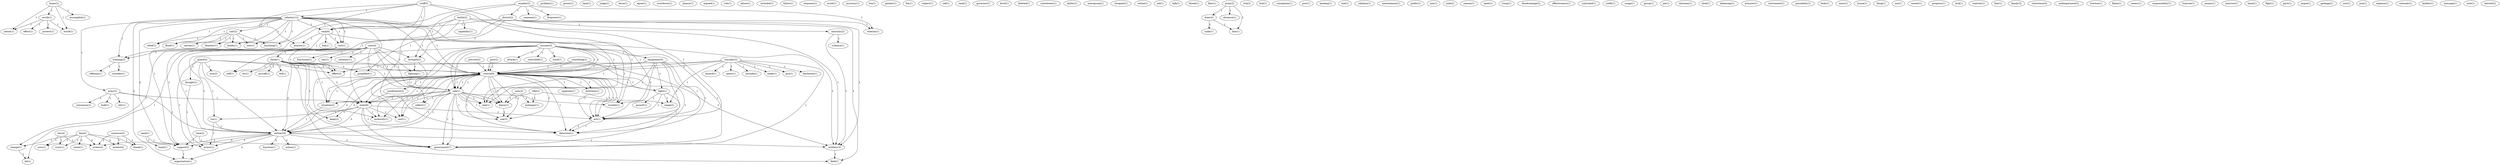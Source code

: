 digraph G {
  home [ label="home(2)" ];
  worth [ label="worth(1)" ];
  accomplish [ label="accomplish(1)" ];
  intent [ label="intent(1)" ];
  world [ label="world(1)" ];
  stuff [ label="stuff(5)" ];
  infantry [ label="infantry(12)" ];
  tank [ label="tank(6)" ];
  act [ label="act(2)" ];
  anything [ label="anything(1)" ];
  armory [ label="armory(1)" ];
  act [ label="act(1)" ];
  deterrent [ label="deterrent(1)" ];
  problem [ label="problem(1)" ];
  power [ label="power(1)" ];
  lane [ label="lane(1)" ];
  judge [ label="judge(1)" ];
  number [ label="number(2)" ];
  someone [ label="someone(1)" ];
  distort [ label="distort(2)" ];
  strength [ label="strength(2)" ];
  firepower [ label="firepower(1)" ];
  relation [ label="relation(1)" ];
  support [ label="support(5)" ];
  force [ label="force(1)" ];
  agree [ label="agree(1)" ];
  overthrow [ label="overthrow(1)" ];
  chance [ label="chance(1)" ];
  argued [ label="argued(1)" ];
  role [ label="role(1)" ];
  case [ label="case(4)" ];
  functional [ label="functional(1)" ];
  side [ label="side(2)" ];
  reflect [ label="reflect(1)" ];
  change [ label="change(1)" ];
  fighting [ label="fighting(1)" ];
  side [ label="side(1)" ];
  war [ label="war(1)" ];
  militia [ label="militia(26)" ];
  bit [ label="bit(1)" ];
  citizenry [ label="citizenry(1)" ];
  army [ label="army(3)" ];
  cost [ label="cost(1)" ];
  unit [ label="unit(2)" ];
  flood [ label="flood(1)" ];
  control [ label="control(1)" ];
  relief [ label="relief(1)" ];
  trouble [ label="trouble(1)" ];
  control [ label="control(9)" ];
  disaster [ label="disaster(1)" ];
  training [ label="training(2)" ];
  builds [ label="builds(1)" ];
  state [ label="state(9)" ];
  sets [ label="sets(1)" ];
  size [ label="size(1)" ];
  organization [ label="organization(1)" ];
  cost [ label="cost(1)" ];
  abuse [ label="abuse(1)" ];
  assume [ label="assume(3)" ];
  attack [ label="attack(1)" ];
  equipment [ label="equipment(4)" ];
  controlled [ label="controlled(1)" ];
  word [ label="word(1)" ];
  authority [ label="authority(1)" ];
  rest [ label="rest(1)" ];
  government [ label="government(7)" ];
  battle [ label="battle(2)" ];
  capability [ label="capability(1)" ];
  self [ label="self(1)" ];
  propelled [ label="propelled(1)" ];
  artillery [ label="artillery(3)" ];
  field [ label="field(1)" ];
  included [ label="included(1)" ];
  follow [ label="follow(1)" ];
  consider [ label="consider(2)" ];
  hazard [ label="hazard(1)" ];
  space [ label="space(1)" ];
  range [ label="range(2)" ];
  mistake [ label="mistake(1)" ];
  make [ label="make(1)" ];
  effect [ label="effect(2)" ];
  gun [ label="gun(1)" ];
  limitation [ label="limitation(1)" ];
  rely [ label="rely(1)" ];
  minumum [ label="minumum(1)" ];
  bulk [ label="bulk(1)" ];
  response [ label="response(1)" ];
  avoid [ label="avoid(1)" ];
  acurracy [ label="acurracy(1)" ];
  ton [ label="ton(1)" ];
  gentler [ label="gentler(1)" ];
  foe [ label="foe(1)" ];
  subject [ label="subject(1)" ];
  something [ label="something(2)" ];
  call [ label="call(1)" ];
  read [ label="read(1)" ];
  think [ label="think(1)" ];
  governor [ label="governor(1)" ];
  level [ label="level(1)" ];
  deleted [ label="deleted(1)" ];
  carries [ label="carries(1)" ];
  constitutes [ label="constitutes(1)" ];
  ability [ label="ability(1)" ];
  minority [ label="minority(2)" ];
  light [ label="light(1)" ];
  newsgroup [ label="newsgroup(1)" ];
  shrapnel [ label="shrapnel(1)" ];
  utilize [ label="utilize(1)" ];
  aid [ label="aid(1)" ];
  talk [ label="talk(1)" ];
  give [ label="give(2)" ];
  threat [ label="threat(1)" ];
  flaw [ label="flaw(1)" ];
  edu [ label="edu(4)" ];
  ucsu [ label="ucsu(1)" ];
  crary [ label="crary(1)" ];
  writes [ label="writes(2)" ];
  dan [ label="dan(4)" ];
  exnet [ label="exnet(1)" ];
  thank [ label="thank(1)" ];
  iastate [ label="iastate(4)" ];
  point [ label="point(2)" ];
  draw [ label="draw(2)" ];
  distance [ label="distance(1)" ];
  line [ label="line(1)" ];
  risk [ label="risk(2)" ];
  bob [ label="bob(1)" ];
  conception [ label="conception(1)" ];
  post [ label="post(1)" ];
  backing [ label="backing(1)" ];
  ask [ label="ask(1)" ];
  justification [ label="justification(2)" ];
  opperate [ label="opperate(1)" ];
  direction [ label="direction(1)" ];
  situation [ label="situation(2)" ];
  doesn [ label="doesn(1)" ];
  see [ label="see(3)" ];
  violence [ label="violence(1)" ];
  end [ label="end(1)" ];
  rebelion [ label="rebelion(1)" ];
  metzenbaum [ label="metzenbaum(1)" ];
  guard [ label="guard(4)" ];
  arm [ label="arm(2)" ];
  thought [ label="thought(1)" ];
  isn [ label="isn(1)" ];
  armor [ label="armor(1)" ];
  prevent [ label="prevent(2)" ];
  public [ label="public(1)" ];
  mix [ label="mix(1)" ];
  mile [ label="mile(2)" ];
  nuke [ label="nuke(1)" ];
  reason [ label="reason(1)" ];
  meet [ label="meet(1)" ];
  troop [ label="troop(1)" ];
  disadvantage [ label="disadvantage(2)" ];
  protect [ label="protect(1)" ];
  effort [ label="effort(1)" ];
  user [ label="user(2)" ];
  endanger [ label="endanger(1)" ];
  effectiveness [ label="effectiveness(1)" ];
  controled [ label="controled(1)" ];
  outfit [ label="outfit(1)" ];
  usage [ label="usage(1)" ];
  group [ label="group(1)" ];
  joe [ label="joe(1)" ];
  sherman [ label="sherman(1)" ];
  time [ label="time(2)" ];
  etc [ label="etc(1)" ];
  aircraft [ label="aircraft(1)" ];
  tell [ label="tell(1)" ];
  keep [ label="keep(2)" ];
  desk [ label="desk(1)" ];
  balancing [ label="balancing(1)" ];
  armorer [ label="armorer(1)" ];
  instrument [ label="instrument(1)" ];
  possibility [ label="possibility(1)" ];
  body [ label="body(1)" ];
  owns [ label="owns(1)" ];
  house [ label="house(1)" ];
  thing [ label="thing(1)" ];
  use [ label="use(1)" ];
  usenet [ label="usenet(1)" ];
  progress [ label="progress(1)" ];
  lock [ label="lock(1)" ];
  rifle [ label="rifle(2)" ];
  controls [ label="controls(1)" ];
  fear [ label="fear(1)" ];
  family [ label="family(2)" ];
  restriction [ label="restriction(4)" ];
  endangerment [ label="endangerment(2)" ];
  assault [ label="assault(1)" ];
  rifleman [ label="rifleman(1)" ];
  includes [ label="includes(1)" ];
  fraction [ label="fraction(1)" ];
  flame [ label="flame(1)" ];
  seems [ label="seems(1)" ];
  responsibility [ label="responsibility(1)" ];
  humvee [ label="humvee(1)" ];
  means [ label="means(1)" ];
  exercise [ label="exercise(1)" ];
  hand [ label="hand(1)" ];
  fight [ label="fight(1)" ];
  function [ label="function(1)" ];
  action [ label="action(1)" ];
  need [ label="need(1)" ];
  band [ label="band(1)" ];
  gave [ label="gave(1)" ];
  argue [ label="argue(1)" ];
  garbage [ label="garbage(1)" ];
  sorenson [ label="sorenson(3)" ];
  sort [ label="sort(1)" ];
  join [ label="join(1)" ];
  expense [ label="expense(1)" ];
  colorado [ label="colorado(1)" ];
  kindler [ label="kindler(1)" ];
  message [ label="message(1)" ];
  note [ label="note(1)" ];
  barrett [ label="barrett(2)" ];
  need [ label="need(1)" ];
  home -> worth [ label="1" ];
  home -> accomplish [ label="1" ];
  home -> intent [ label="1" ];
  home -> world [ label="1" ];
  stuff -> infantry [ label="1" ];
  stuff -> tank [ label="1" ];
  stuff -> act [ label="1" ];
  stuff -> anything [ label="1" ];
  stuff -> armory [ label="1" ];
  stuff -> act [ label="1" ];
  stuff -> deterrent [ label="1" ];
  number -> someone [ label="1" ];
  number -> distort [ label="1" ];
  number -> strength [ label="1" ];
  number -> firepower [ label="1" ];
  number -> relation [ label="1" ];
  number -> support [ label="1" ];
  case -> functional [ label="1" ];
  case -> side [ label="1" ];
  case -> reflect [ label="1" ];
  case -> strength [ label="1" ];
  case -> change [ label="1" ];
  case -> fighting [ label="1" ];
  case -> side [ label="1" ];
  case -> war [ label="1" ];
  case -> militia [ label="1" ];
  case -> bit [ label="1" ];
  case -> citizenry [ label="1" ];
  infantry -> army [ label="1" ];
  infantry -> cost [ label="1" ];
  infantry -> unit [ label="1" ];
  infantry -> tank [ label="1" ];
  infantry -> flood [ label="1" ];
  infantry -> control [ label="1" ];
  infantry -> relief [ label="1" ];
  infantry -> trouble [ label="1" ];
  infantry -> control [ label="1" ];
  infantry -> disaster [ label="1" ];
  infantry -> training [ label="1" ];
  infantry -> builds [ label="1" ];
  infantry -> state [ label="1" ];
  infantry -> sets [ label="1" ];
  infantry -> size [ label="1" ];
  infantry -> support [ label="2" ];
  infantry -> organization [ label="2" ];
  infantry -> cost [ label="1" ];
  assume -> attack [ label="1" ];
  assume -> equipment [ label="1" ];
  assume -> controlled [ label="1" ];
  assume -> control [ label="1" ];
  assume -> side [ label="1" ];
  assume -> trouble [ label="1" ];
  assume -> word [ label="1" ];
  assume -> control [ label="1" ];
  assume -> side [ label="1" ];
  assume -> authority [ label="1" ];
  assume -> militia [ label="1" ];
  assume -> size [ label="1" ];
  assume -> rest [ label="1" ];
  assume -> government [ label="1" ];
  battle -> capability [ label="1" ];
  battle -> tank [ label="1" ];
  battle -> self [ label="1" ];
  battle -> propelled [ label="1" ];
  battle -> artillery [ label="1" ];
  battle -> field [ label="1" ];
  consider -> hazard [ label="1" ];
  consider -> control [ label="2" ];
  consider -> space [ label="1" ];
  consider -> control [ label="2" ];
  consider -> range [ label="1" ];
  consider -> mistake [ label="1" ];
  consider -> make [ label="1" ];
  consider -> effect [ label="1" ];
  consider -> gun [ label="1" ];
  consider -> limitation [ label="1" ];
  consider -> government [ label="1" ];
  army -> rely [ label="1" ];
  army -> minumum [ label="1" ];
  army -> bulk [ label="1" ];
  army -> state [ label="1" ];
  army -> militia [ label="1" ];
  something -> control [ label="1" ];
  something -> control [ label="1" ];
  something -> government [ label="1" ];
  cost -> think [ label="1" ];
  cost -> training [ label="1" ];
  cost -> effect [ label="1" ];
  unit -> flood [ label="1" ];
  unit -> relief [ label="1" ];
  unit -> disaster [ label="1" ];
  unit -> carries [ label="1" ];
  unit -> builds [ label="1" ];
  unit -> anything [ label="1" ];
  unit -> sets [ label="1" ];
  distort -> tank [ label="1" ];
  distort -> minority [ label="1" ];
  distort -> strength [ label="1" ];
  distort -> artillery [ label="1" ];
  distort -> relation [ label="1" ];
  distort -> support [ label="1" ];
  equipment -> control [ label="1" ];
  equipment -> trouble [ label="1" ];
  equipment -> control [ label="1" ];
  equipment -> act [ label="1" ];
  equipment -> light [ label="1" ];
  equipment -> size [ label="1" ];
  equipment -> act [ label="1" ];
  equipment -> deterrent [ label="1" ];
  give -> control [ label="1" ];
  give -> control [ label="1" ];
  edu -> ucsu [ label="1" ];
  edu -> crary [ label="1" ];
  edu -> writes [ label="1" ];
  dan -> change [ label="1" ];
  dan -> ucsu [ label="1" ];
  dan -> crary [ label="1" ];
  dan -> exnet [ label="2" ];
  dan -> thank [ label="1" ];
  dan -> writes [ label="2" ];
  dan -> iastate [ label="2" ];
  point -> draw [ label="1" ];
  point -> distance [ label="1" ];
  point -> line [ label="1" ];
  tank -> ask [ label="1" ];
  tank -> training [ label="1" ];
  tank -> artillery [ label="1" ];
  tank -> armory [ label="1" ];
  tank -> cost [ label="1" ];
  control -> justification [ label="1" ];
  control -> opperate [ label="1" ];
  control -> side [ label="1" ];
  control -> direction [ label="1" ];
  control -> act [ label="1" ];
  control -> light [ label="1" ];
  control -> state [ label="1" ];
  control -> side [ label="1" ];
  control -> authority [ label="1" ];
  control -> situation [ label="1" ];
  control -> militia [ label="2" ];
  control -> doesn [ label="1" ];
  control -> rest [ label="1" ];
  control -> act [ label="1" ];
  control -> deterrent [ label="1" ];
  control -> see [ label="1" ];
  minority -> violence [ label="1" ];
  minority -> artillery [ label="1" ];
  justification -> state [ label="1" ];
  guard -> arm [ label="1" ];
  guard -> control [ label="2" ];
  guard -> thought [ label="1" ];
  guard -> isn [ label="1" ];
  guard -> militia [ label="1" ];
  guard -> effect [ label="2" ];
  guard -> armor [ label="1" ];
  prevent -> control [ label="1" ];
  draw -> nuke [ label="2" ];
  draw -> line [ label="1" ];
  worth -> protect [ label="1" ];
  worth -> intent [ label="1" ];
  worth -> world [ label="1" ];
  worth -> effort [ label="1" ];
  user -> endanger [ label="1" ];
  user -> doesn [ label="1" ];
  time -> support [ label="1" ];
  time -> government [ label="1" ];
  side -> reflect [ label="1" ];
  side -> trouble [ label="1" ];
  side -> situation [ label="1" ];
  side -> militia [ label="1" ];
  side -> size [ label="1" ];
  side -> doesn [ label="1" ];
  side -> government [ label="1" ];
  side -> see [ label="1" ];
  think -> control [ label="1" ];
  think -> self [ label="1" ];
  think -> etc [ label="1" ];
  think -> propelled [ label="1" ];
  think -> state [ label="2" ];
  think -> aircraft [ label="1" ];
  think -> situation [ label="1" ];
  think -> militia [ label="3" ];
  think -> artillery [ label="2" ];
  think -> tell [ label="1" ];
  think -> effect [ label="1" ];
  think -> field [ label="1" ];
  think -> government [ label="1" ];
  think -> keep [ label="1" ];
  strength -> fighting [ label="1" ];
  strength -> side [ label="1" ];
  change -> bit [ label="1" ];
  control -> direction [ label="1" ];
  control -> act [ label="1" ];
  control -> light [ label="1" ];
  control -> state [ label="1" ];
  control -> side [ label="1" ];
  control -> authority [ label="1" ];
  control -> situation [ label="1" ];
  control -> militia [ label="2" ];
  control -> doesn [ label="1" ];
  control -> rest [ label="1" ];
  control -> act [ label="1" ];
  control -> deterrent [ label="1" ];
  control -> see [ label="1" ];
  thought -> armor [ label="1" ];
  act -> deterrent [ label="1" ];
  rifle -> endanger [ label="1" ];
  rifle -> range [ label="1" ];
  rifle -> doesn [ label="1" ];
  light -> range [ label="1" ];
  light -> assault [ label="1" ];
  light -> act [ label="1" ];
  light -> deterrent [ label="1" ];
  fighting -> side [ label="1" ];
  training -> rifleman [ label="1" ];
  training -> includes [ label="1" ];
  state -> authority [ label="1" ];
  state -> isn [ label="1" ];
  state -> militia [ label="3" ];
  state -> rest [ label="1" ];
  state -> act [ label="1" ];
  state -> government [ label="1" ];
  state -> deterrent [ label="1" ];
  state -> keep [ label="1" ];
  side -> situation [ label="1" ];
  side -> militia [ label="1" ];
  side -> size [ label="1" ];
  side -> doesn [ label="1" ];
  side -> government [ label="1" ];
  side -> see [ label="1" ];
  situation -> militia [ label="1" ];
  isn -> militia [ label="1" ];
  isn -> armor [ label="1" ];
  militia -> artillery [ label="1" ];
  militia -> support [ label="3" ];
  militia -> organization [ label="2" ];
  militia -> function [ label="2" ];
  militia -> action [ label="2" ];
  militia -> writes [ label="1" ];
  militia -> government [ label="2" ];
  militia -> armor [ label="2" ];
  need -> band [ label="1" ];
  need -> support [ label="1" ];
  artillery -> field [ label="1" ];
  sorenson -> thank [ label="1" ];
  sorenson -> writes [ label="2" ];
  sorenson -> iastate [ label="1" ];
  support -> organization [ label="1" ];
  doesn -> see [ label="1" ];
  act -> deterrent [ label="1" ];
}
